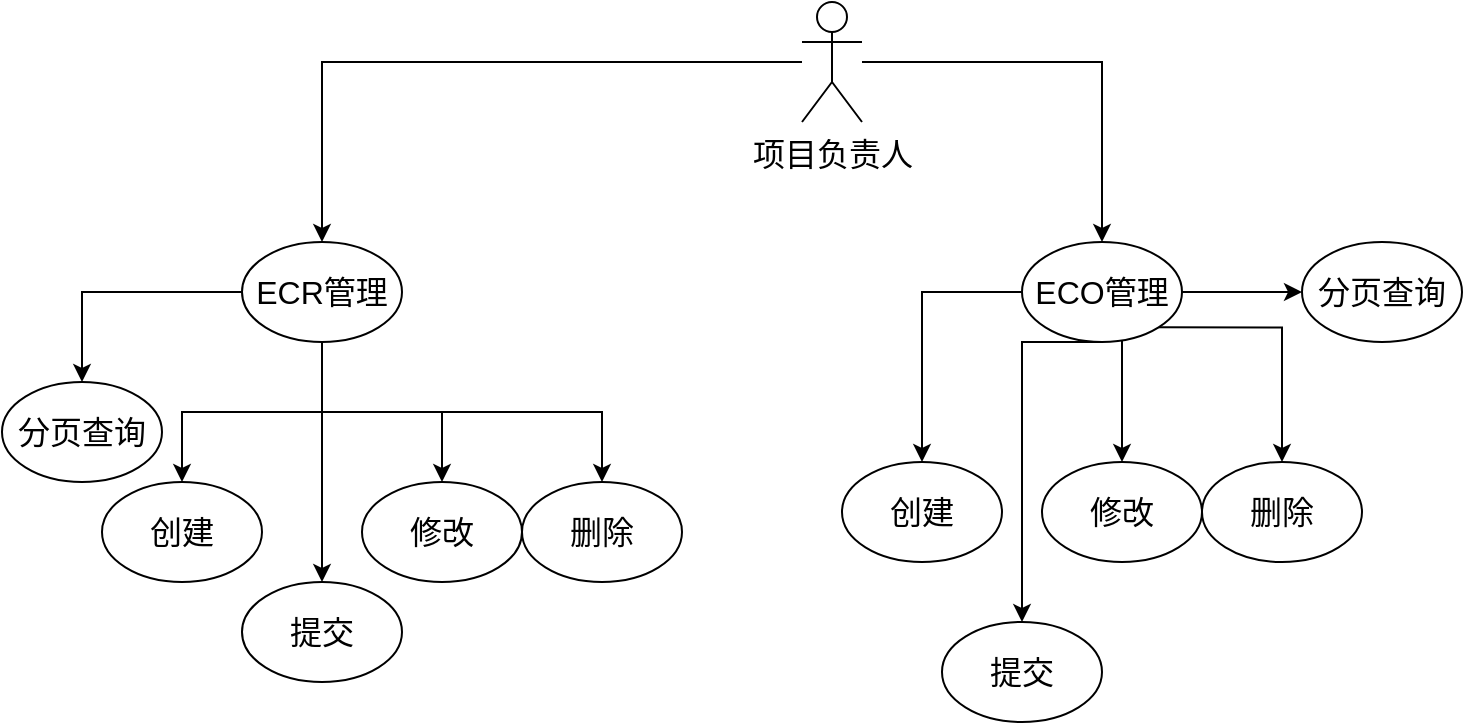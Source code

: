 <mxfile version="21.3.2" type="github">
  <diagram name="第 1 页" id="IwxYfPiczpC-P2TCoL7M">
    <mxGraphModel dx="1324" dy="934" grid="1" gridSize="10" guides="1" tooltips="1" connect="1" arrows="1" fold="1" page="1" pageScale="1" pageWidth="827" pageHeight="1169" math="0" shadow="0">
      <root>
        <mxCell id="0" />
        <mxCell id="1" parent="0" />
        <mxCell id="MTPny8p9Nclyb4TVSEB6-4" style="edgeStyle=orthogonalEdgeStyle;rounded=0;orthogonalLoop=1;jettySize=auto;html=1;entryX=0.5;entryY=0;entryDx=0;entryDy=0;fontSize=16;" parent="1" source="MTPny8p9Nclyb4TVSEB6-7" target="MTPny8p9Nclyb4TVSEB6-43" edge="1">
          <mxGeometry relative="1" as="geometry" />
        </mxCell>
        <mxCell id="MTPny8p9Nclyb4TVSEB6-5" style="edgeStyle=orthogonalEdgeStyle;rounded=0;orthogonalLoop=1;jettySize=auto;html=1;fontSize=16;" parent="1" source="MTPny8p9Nclyb4TVSEB6-7" target="MTPny8p9Nclyb4TVSEB6-52" edge="1">
          <mxGeometry relative="1" as="geometry" />
        </mxCell>
        <mxCell id="MTPny8p9Nclyb4TVSEB6-7" value="项目负责人" style="shape=umlActor;verticalLabelPosition=bottom;verticalAlign=top;html=1;outlineConnect=0;fontSize=16;" parent="1" vertex="1">
          <mxGeometry x="470" y="470" width="30" height="60" as="geometry" />
        </mxCell>
        <mxCell id="MTPny8p9Nclyb4TVSEB6-38" value="" style="edgeStyle=orthogonalEdgeStyle;rounded=0;orthogonalLoop=1;jettySize=auto;html=1;fontSize=16;" parent="1" source="MTPny8p9Nclyb4TVSEB6-43" target="MTPny8p9Nclyb4TVSEB6-44" edge="1">
          <mxGeometry relative="1" as="geometry" />
        </mxCell>
        <mxCell id="MTPny8p9Nclyb4TVSEB6-39" style="edgeStyle=orthogonalEdgeStyle;rounded=0;orthogonalLoop=1;jettySize=auto;html=1;exitX=0.5;exitY=1;exitDx=0;exitDy=0;entryX=0.5;entryY=0;entryDx=0;entryDy=0;fontSize=16;" parent="1" source="MTPny8p9Nclyb4TVSEB6-43" target="MTPny8p9Nclyb4TVSEB6-45" edge="1">
          <mxGeometry relative="1" as="geometry" />
        </mxCell>
        <mxCell id="MTPny8p9Nclyb4TVSEB6-40" style="edgeStyle=orthogonalEdgeStyle;rounded=0;orthogonalLoop=1;jettySize=auto;html=1;exitX=0.5;exitY=1;exitDx=0;exitDy=0;entryX=0.5;entryY=0;entryDx=0;entryDy=0;fontSize=16;" parent="1" source="MTPny8p9Nclyb4TVSEB6-43" target="MTPny8p9Nclyb4TVSEB6-46" edge="1">
          <mxGeometry relative="1" as="geometry">
            <mxPoint x="360" y="710" as="targetPoint" />
          </mxGeometry>
        </mxCell>
        <mxCell id="MTPny8p9Nclyb4TVSEB6-41" style="edgeStyle=orthogonalEdgeStyle;rounded=0;orthogonalLoop=1;jettySize=auto;html=1;exitX=0;exitY=0.5;exitDx=0;exitDy=0;entryX=0.5;entryY=0;entryDx=0;entryDy=0;fontSize=16;" parent="1" source="MTPny8p9Nclyb4TVSEB6-43" target="MTPny8p9Nclyb4TVSEB6-56" edge="1">
          <mxGeometry relative="1" as="geometry" />
        </mxCell>
        <mxCell id="MTPny8p9Nclyb4TVSEB6-42" style="edgeStyle=orthogonalEdgeStyle;rounded=0;orthogonalLoop=1;jettySize=auto;html=1;exitX=0.5;exitY=1;exitDx=0;exitDy=0;entryX=0.5;entryY=0;entryDx=0;entryDy=0;fontSize=16;" parent="1" source="MTPny8p9Nclyb4TVSEB6-43" target="MTPny8p9Nclyb4TVSEB6-59" edge="1">
          <mxGeometry relative="1" as="geometry" />
        </mxCell>
        <mxCell id="MTPny8p9Nclyb4TVSEB6-43" value="ECR管理" style="ellipse;whiteSpace=wrap;html=1;fontSize=16;" parent="1" vertex="1">
          <mxGeometry x="190" y="590" width="80" height="50" as="geometry" />
        </mxCell>
        <mxCell id="MTPny8p9Nclyb4TVSEB6-44" value="创建" style="ellipse;whiteSpace=wrap;html=1;fontSize=16;" parent="1" vertex="1">
          <mxGeometry x="120" y="710" width="80" height="50" as="geometry" />
        </mxCell>
        <mxCell id="MTPny8p9Nclyb4TVSEB6-45" value="修改" style="ellipse;whiteSpace=wrap;html=1;fontSize=16;" parent="1" vertex="1">
          <mxGeometry x="250" y="710" width="80" height="50" as="geometry" />
        </mxCell>
        <mxCell id="MTPny8p9Nclyb4TVSEB6-46" value="删除" style="ellipse;whiteSpace=wrap;html=1;fontSize=16;" parent="1" vertex="1">
          <mxGeometry x="330" y="710" width="80" height="50" as="geometry" />
        </mxCell>
        <mxCell id="MTPny8p9Nclyb4TVSEB6-47" value="" style="edgeStyle=orthogonalEdgeStyle;rounded=0;orthogonalLoop=1;jettySize=auto;html=1;fontSize=16;" parent="1" source="MTPny8p9Nclyb4TVSEB6-52" target="MTPny8p9Nclyb4TVSEB6-53" edge="1">
          <mxGeometry relative="1" as="geometry" />
        </mxCell>
        <mxCell id="MTPny8p9Nclyb4TVSEB6-48" style="edgeStyle=orthogonalEdgeStyle;rounded=0;orthogonalLoop=1;jettySize=auto;html=1;entryX=0.5;entryY=0;entryDx=0;entryDy=0;fontSize=16;" parent="1" source="MTPny8p9Nclyb4TVSEB6-52" target="MTPny8p9Nclyb4TVSEB6-54" edge="1">
          <mxGeometry relative="1" as="geometry">
            <Array as="points">
              <mxPoint x="630" y="660" />
              <mxPoint x="630" y="660" />
            </Array>
          </mxGeometry>
        </mxCell>
        <mxCell id="MTPny8p9Nclyb4TVSEB6-49" style="edgeStyle=orthogonalEdgeStyle;rounded=0;orthogonalLoop=1;jettySize=auto;html=1;exitX=1;exitY=1;exitDx=0;exitDy=0;entryX=0.5;entryY=0;entryDx=0;entryDy=0;fontSize=16;" parent="1" source="MTPny8p9Nclyb4TVSEB6-52" target="MTPny8p9Nclyb4TVSEB6-55" edge="1">
          <mxGeometry relative="1" as="geometry" />
        </mxCell>
        <mxCell id="MTPny8p9Nclyb4TVSEB6-50" style="edgeStyle=orthogonalEdgeStyle;rounded=0;orthogonalLoop=1;jettySize=auto;html=1;exitX=1;exitY=0.5;exitDx=0;exitDy=0;entryX=0;entryY=0.5;entryDx=0;entryDy=0;fontSize=16;" parent="1" source="MTPny8p9Nclyb4TVSEB6-52" target="MTPny8p9Nclyb4TVSEB6-57" edge="1">
          <mxGeometry relative="1" as="geometry" />
        </mxCell>
        <mxCell id="MTPny8p9Nclyb4TVSEB6-51" style="edgeStyle=orthogonalEdgeStyle;rounded=0;orthogonalLoop=1;jettySize=auto;html=1;exitX=0.5;exitY=1;exitDx=0;exitDy=0;entryX=0.5;entryY=0;entryDx=0;entryDy=0;fontSize=16;" parent="1" source="MTPny8p9Nclyb4TVSEB6-52" target="MTPny8p9Nclyb4TVSEB6-60" edge="1">
          <mxGeometry relative="1" as="geometry">
            <Array as="points">
              <mxPoint x="580" y="640" />
            </Array>
          </mxGeometry>
        </mxCell>
        <mxCell id="MTPny8p9Nclyb4TVSEB6-52" value="ECO管理" style="ellipse;whiteSpace=wrap;html=1;fontSize=16;" parent="1" vertex="1">
          <mxGeometry x="580" y="590" width="80" height="50" as="geometry" />
        </mxCell>
        <mxCell id="MTPny8p9Nclyb4TVSEB6-53" value="创建" style="ellipse;whiteSpace=wrap;html=1;fontSize=16;" parent="1" vertex="1">
          <mxGeometry x="490" y="700" width="80" height="50" as="geometry" />
        </mxCell>
        <mxCell id="MTPny8p9Nclyb4TVSEB6-54" value="修改" style="ellipse;whiteSpace=wrap;html=1;fontSize=16;" parent="1" vertex="1">
          <mxGeometry x="590" y="700" width="80" height="50" as="geometry" />
        </mxCell>
        <mxCell id="MTPny8p9Nclyb4TVSEB6-55" value="删除" style="ellipse;whiteSpace=wrap;html=1;fontSize=16;" parent="1" vertex="1">
          <mxGeometry x="670" y="700" width="80" height="50" as="geometry" />
        </mxCell>
        <mxCell id="MTPny8p9Nclyb4TVSEB6-56" value="分页查询" style="ellipse;whiteSpace=wrap;html=1;fontSize=16;" parent="1" vertex="1">
          <mxGeometry x="70" y="660" width="80" height="50" as="geometry" />
        </mxCell>
        <mxCell id="MTPny8p9Nclyb4TVSEB6-57" value="分页查询" style="ellipse;whiteSpace=wrap;html=1;fontSize=16;" parent="1" vertex="1">
          <mxGeometry x="720" y="590" width="80" height="50" as="geometry" />
        </mxCell>
        <mxCell id="MTPny8p9Nclyb4TVSEB6-59" value="提交" style="ellipse;whiteSpace=wrap;html=1;fontSize=16;" parent="1" vertex="1">
          <mxGeometry x="190" y="760" width="80" height="50" as="geometry" />
        </mxCell>
        <mxCell id="MTPny8p9Nclyb4TVSEB6-60" value="提交" style="ellipse;whiteSpace=wrap;html=1;fontSize=16;" parent="1" vertex="1">
          <mxGeometry x="540" y="780" width="80" height="50" as="geometry" />
        </mxCell>
      </root>
    </mxGraphModel>
  </diagram>
</mxfile>
